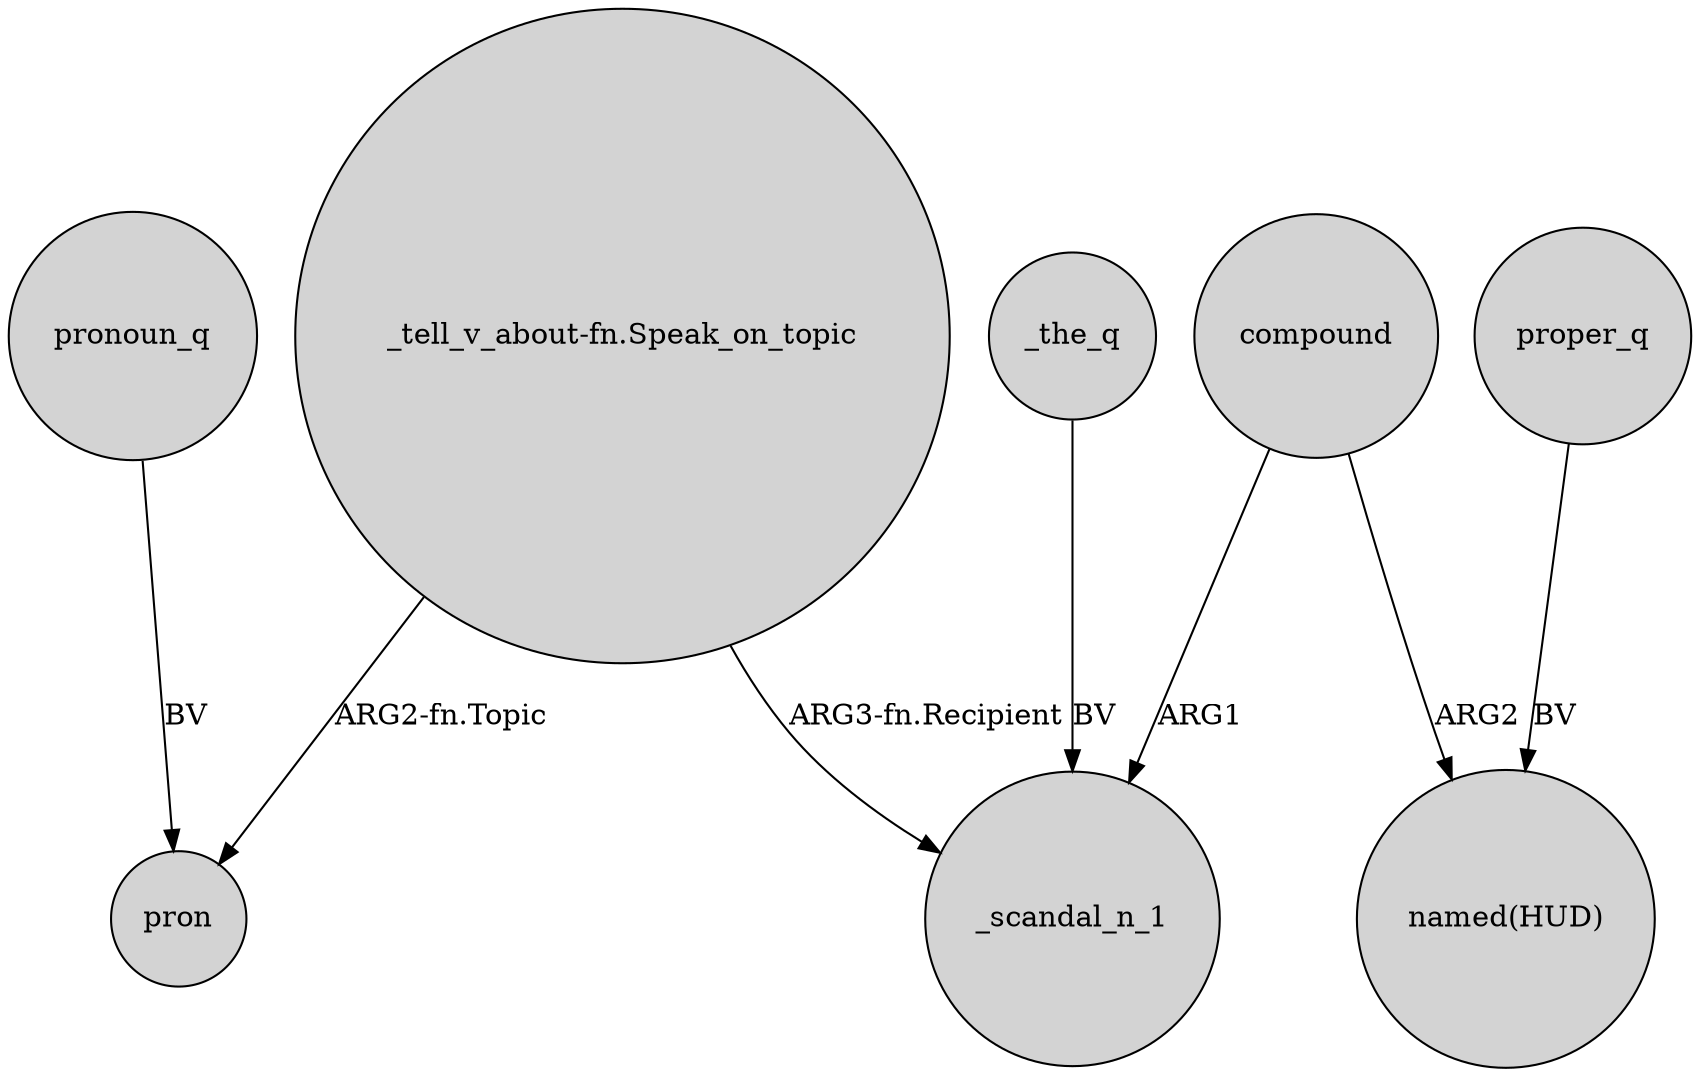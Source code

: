 digraph {
	node [shape=circle style=filled]
	"_tell_v_about-fn.Speak_on_topic" -> pron [label="ARG2-fn.Topic"]
	compound -> "named(HUD)" [label=ARG2]
	"_tell_v_about-fn.Speak_on_topic" -> _scandal_n_1 [label="ARG3-fn.Recipient"]
	compound -> _scandal_n_1 [label=ARG1]
	proper_q -> "named(HUD)" [label=BV]
	_the_q -> _scandal_n_1 [label=BV]
	pronoun_q -> pron [label=BV]
}
